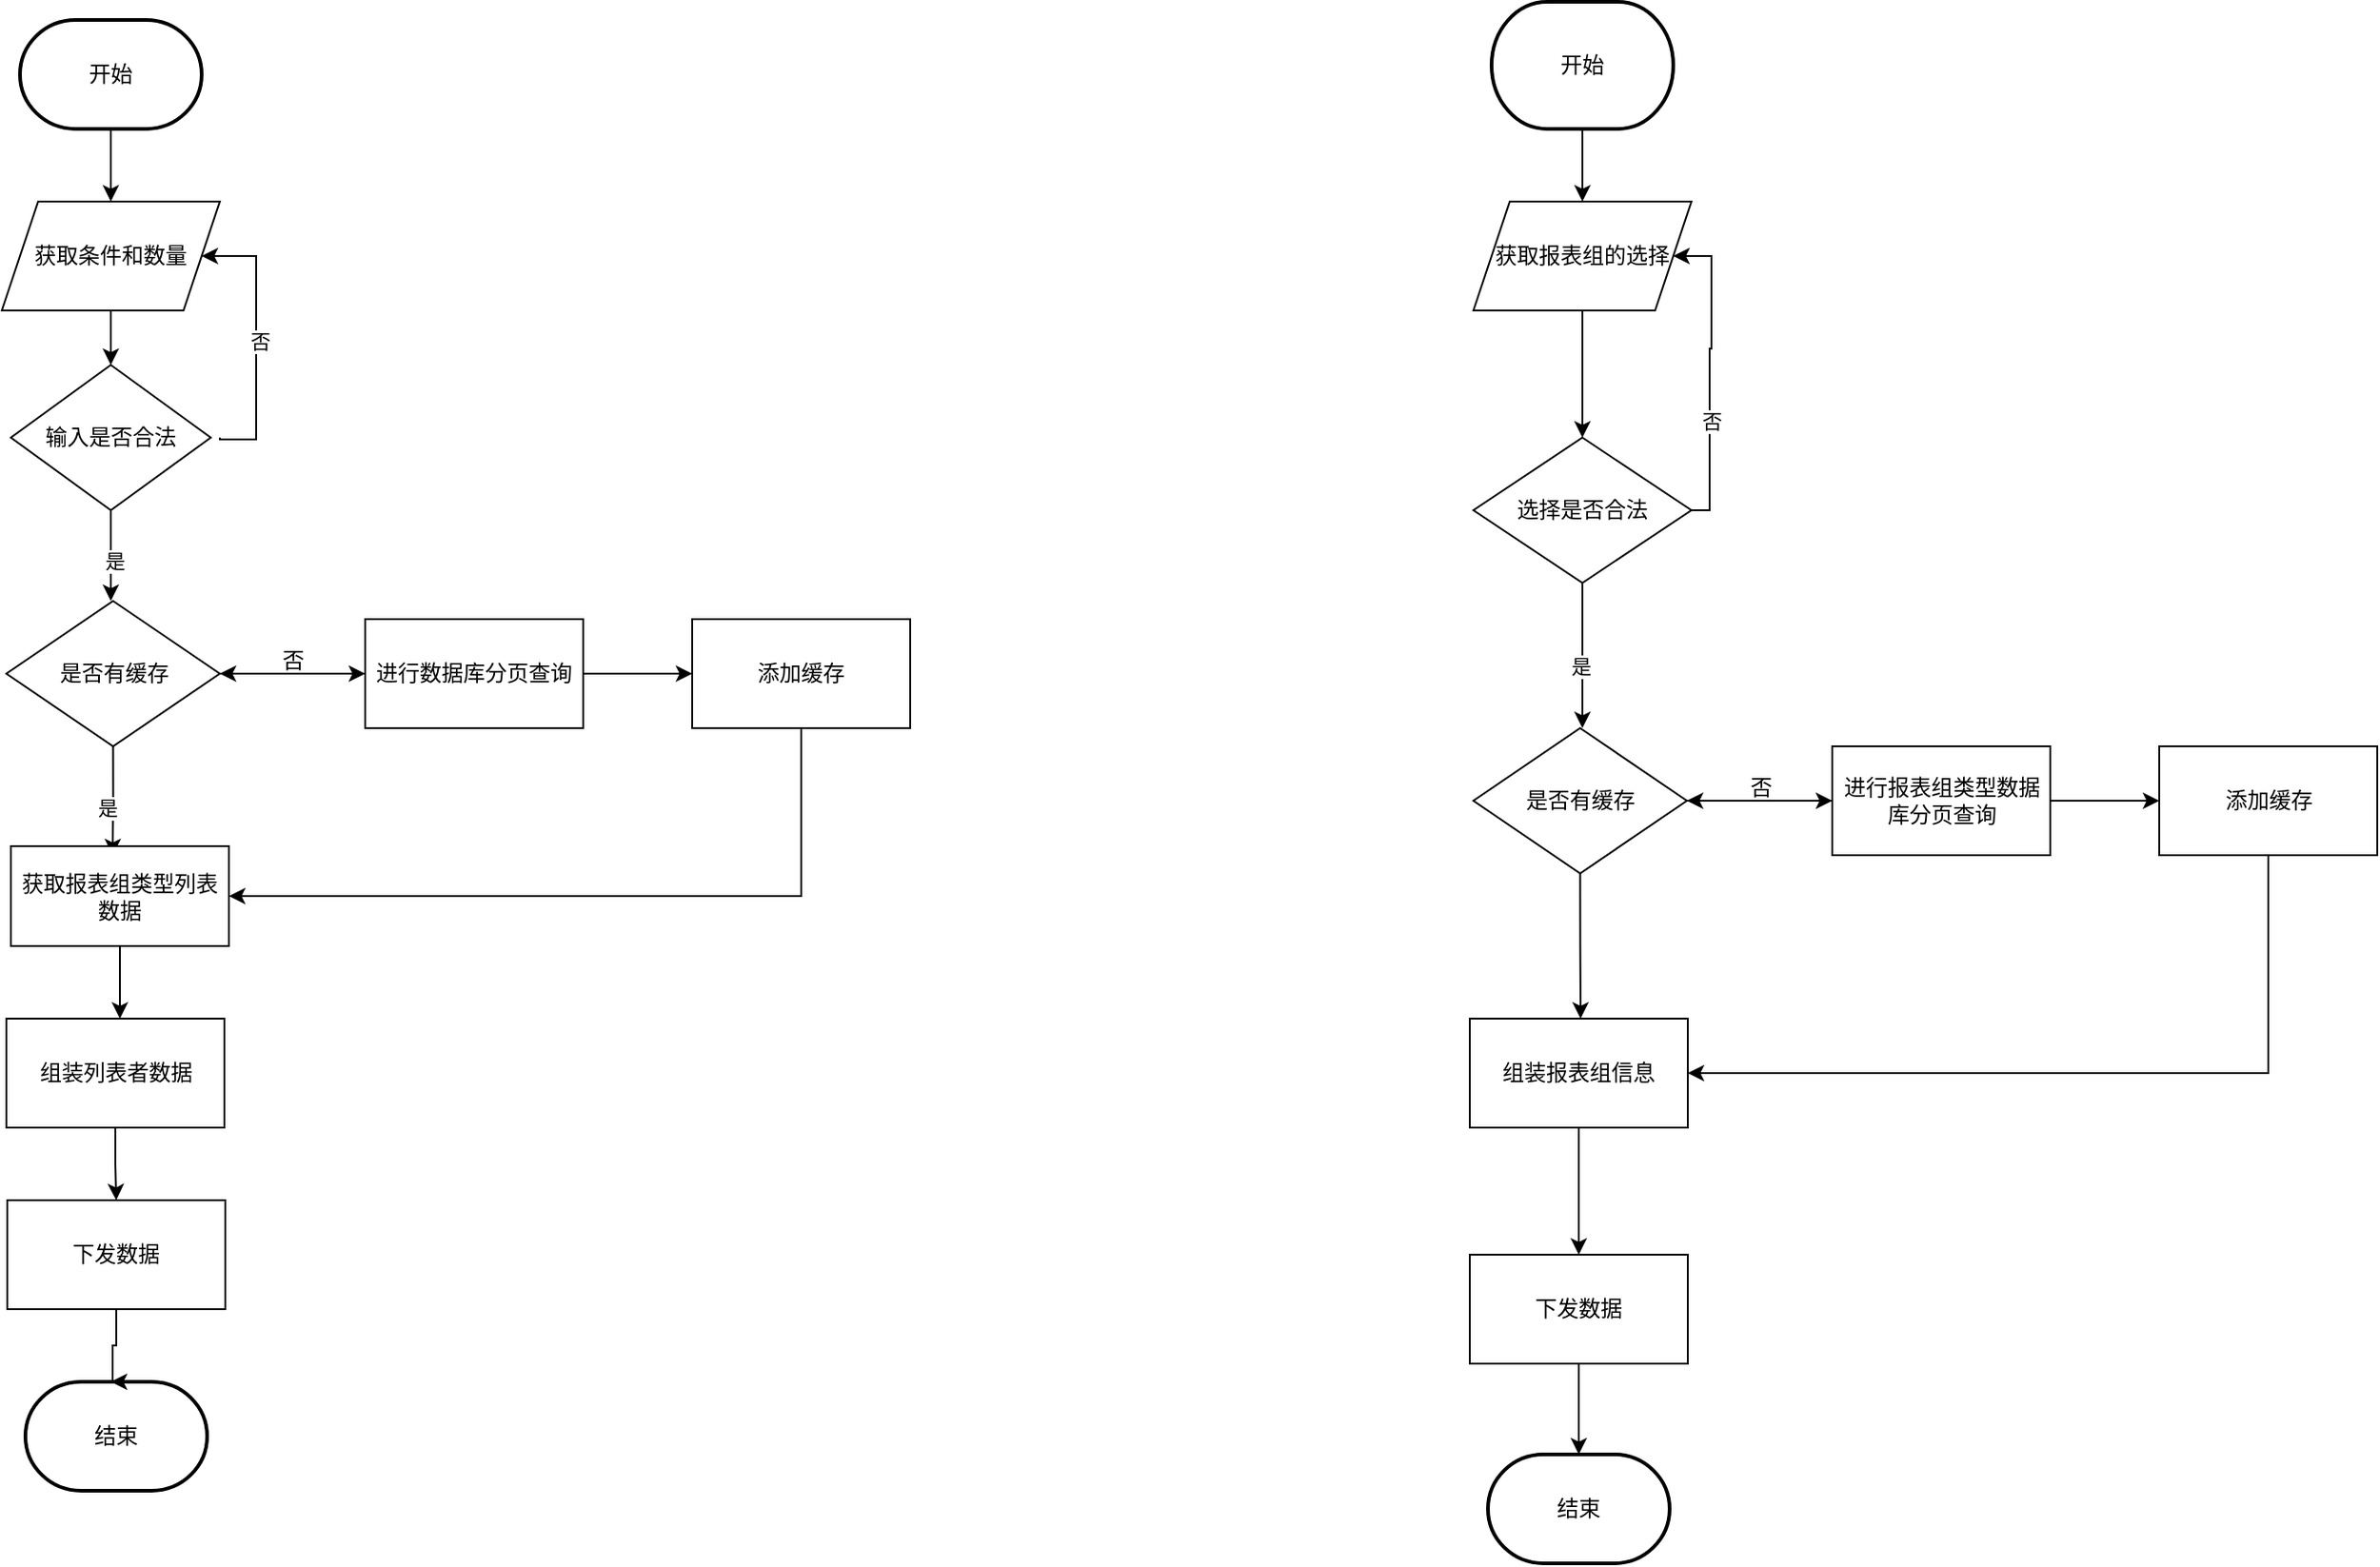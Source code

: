 <mxfile version="27.0.5">
  <diagram name="第 1 页" id="qUjjSu6kxLrLldW4M9cZ">
    <mxGraphModel dx="1165" dy="773" grid="1" gridSize="10" guides="1" tooltips="1" connect="1" arrows="1" fold="1" page="1" pageScale="1" pageWidth="827" pageHeight="1169" math="0" shadow="0">
      <root>
        <mxCell id="0" />
        <mxCell id="1" parent="0" />
        <mxCell id="TGgE23DfI5H8KYPn9m_2-5" style="edgeStyle=orthogonalEdgeStyle;rounded=0;orthogonalLoop=1;jettySize=auto;html=1;exitX=0.5;exitY=1;exitDx=0;exitDy=0;exitPerimeter=0;" edge="1" parent="1" source="TGgE23DfI5H8KYPn9m_2-3">
          <mxGeometry relative="1" as="geometry">
            <mxPoint x="250" y="170" as="targetPoint" />
          </mxGeometry>
        </mxCell>
        <mxCell id="TGgE23DfI5H8KYPn9m_2-3" value="开始" style="strokeWidth=2;html=1;shape=mxgraph.flowchart.terminator;whiteSpace=wrap;" vertex="1" parent="1">
          <mxGeometry x="200" y="70" width="100" height="60" as="geometry" />
        </mxCell>
        <mxCell id="TGgE23DfI5H8KYPn9m_2-15" style="edgeStyle=orthogonalEdgeStyle;rounded=0;orthogonalLoop=1;jettySize=auto;html=1;entryX=1;entryY=0.5;entryDx=0;entryDy=0;" edge="1" parent="1" target="TGgE23DfI5H8KYPn9m_2-11">
          <mxGeometry relative="1" as="geometry">
            <mxPoint x="330" y="200" as="targetPoint" />
            <mxPoint x="310" y="300" as="sourcePoint" />
            <Array as="points">
              <mxPoint x="310" y="301" />
              <mxPoint x="330" y="301" />
              <mxPoint x="330" y="200" />
            </Array>
          </mxGeometry>
        </mxCell>
        <mxCell id="TGgE23DfI5H8KYPn9m_2-17" value="否" style="edgeLabel;html=1;align=center;verticalAlign=middle;resizable=0;points=[];" vertex="1" connectable="0" parent="TGgE23DfI5H8KYPn9m_2-15">
          <mxGeometry x="-0.004" y="-2" relative="1" as="geometry">
            <mxPoint as="offset" />
          </mxGeometry>
        </mxCell>
        <mxCell id="TGgE23DfI5H8KYPn9m_2-7" style="edgeStyle=orthogonalEdgeStyle;rounded=0;orthogonalLoop=1;jettySize=auto;html=1;exitX=0.5;exitY=1;exitDx=0;exitDy=0;entryX=0.5;entryY=0;entryDx=0;entryDy=0;entryPerimeter=0;" edge="1" parent="1">
          <mxGeometry relative="1" as="geometry">
            <mxPoint x="245" y="230" as="sourcePoint" />
            <mxPoint x="250" y="260" as="targetPoint" />
          </mxGeometry>
        </mxCell>
        <mxCell id="TGgE23DfI5H8KYPn9m_2-11" value="获取条件和数量" style="shape=parallelogram;perimeter=parallelogramPerimeter;whiteSpace=wrap;html=1;fixedSize=1;" vertex="1" parent="1">
          <mxGeometry x="190" y="170" width="120" height="60" as="geometry" />
        </mxCell>
        <mxCell id="TGgE23DfI5H8KYPn9m_2-18" style="edgeStyle=orthogonalEdgeStyle;rounded=0;orthogonalLoop=1;jettySize=auto;html=1;exitX=0.5;exitY=1;exitDx=0;exitDy=0;" edge="1" parent="1" source="TGgE23DfI5H8KYPn9m_2-16">
          <mxGeometry relative="1" as="geometry">
            <mxPoint x="250" y="390" as="targetPoint" />
          </mxGeometry>
        </mxCell>
        <mxCell id="TGgE23DfI5H8KYPn9m_2-19" value="是" style="edgeLabel;html=1;align=center;verticalAlign=middle;resizable=0;points=[];" vertex="1" connectable="0" parent="TGgE23DfI5H8KYPn9m_2-18">
          <mxGeometry x="0.118" y="1" relative="1" as="geometry">
            <mxPoint as="offset" />
          </mxGeometry>
        </mxCell>
        <mxCell id="TGgE23DfI5H8KYPn9m_2-16" value="输入是否合法" style="rhombus;whiteSpace=wrap;html=1;" vertex="1" parent="1">
          <mxGeometry x="195" y="260" width="110" height="80" as="geometry" />
        </mxCell>
        <mxCell id="TGgE23DfI5H8KYPn9m_2-22" style="edgeStyle=orthogonalEdgeStyle;rounded=0;orthogonalLoop=1;jettySize=auto;html=1;exitX=1;exitY=0.5;exitDx=0;exitDy=0;entryX=0;entryY=0.5;entryDx=0;entryDy=0;" edge="1" parent="1" source="TGgE23DfI5H8KYPn9m_2-20" target="TGgE23DfI5H8KYPn9m_2-21">
          <mxGeometry relative="1" as="geometry" />
        </mxCell>
        <mxCell id="TGgE23DfI5H8KYPn9m_2-27" style="edgeStyle=orthogonalEdgeStyle;rounded=0;orthogonalLoop=1;jettySize=auto;html=1;exitX=0.5;exitY=1;exitDx=0;exitDy=0;" edge="1" parent="1" source="TGgE23DfI5H8KYPn9m_2-20">
          <mxGeometry relative="1" as="geometry">
            <mxPoint x="251" y="530" as="targetPoint" />
          </mxGeometry>
        </mxCell>
        <mxCell id="TGgE23DfI5H8KYPn9m_2-28" value="是" style="edgeLabel;html=1;align=center;verticalAlign=middle;resizable=0;points=[];" vertex="1" connectable="0" parent="TGgE23DfI5H8KYPn9m_2-27">
          <mxGeometry x="0.15" y="-4" relative="1" as="geometry">
            <mxPoint as="offset" />
          </mxGeometry>
        </mxCell>
        <mxCell id="TGgE23DfI5H8KYPn9m_2-20" value="是否有缓存" style="rhombus;whiteSpace=wrap;html=1;" vertex="1" parent="1">
          <mxGeometry x="192.5" y="390" width="117.5" height="80" as="geometry" />
        </mxCell>
        <mxCell id="TGgE23DfI5H8KYPn9m_2-23" value="" style="edgeStyle=orthogonalEdgeStyle;rounded=0;orthogonalLoop=1;jettySize=auto;html=1;" edge="1" parent="1" source="TGgE23DfI5H8KYPn9m_2-21" target="TGgE23DfI5H8KYPn9m_2-20">
          <mxGeometry relative="1" as="geometry" />
        </mxCell>
        <mxCell id="TGgE23DfI5H8KYPn9m_2-26" style="edgeStyle=orthogonalEdgeStyle;rounded=0;orthogonalLoop=1;jettySize=auto;html=1;" edge="1" parent="1" source="TGgE23DfI5H8KYPn9m_2-21" target="TGgE23DfI5H8KYPn9m_2-25">
          <mxGeometry relative="1" as="geometry" />
        </mxCell>
        <mxCell id="TGgE23DfI5H8KYPn9m_2-21" value="进行数据库分页查询" style="rounded=0;whiteSpace=wrap;html=1;" vertex="1" parent="1">
          <mxGeometry x="390" y="400" width="120" height="60" as="geometry" />
        </mxCell>
        <mxCell id="TGgE23DfI5H8KYPn9m_2-24" value="否" style="text;html=1;align=center;verticalAlign=middle;resizable=0;points=[];autosize=1;strokeColor=none;fillColor=none;" vertex="1" parent="1">
          <mxGeometry x="330" y="408" width="40" height="30" as="geometry" />
        </mxCell>
        <mxCell id="TGgE23DfI5H8KYPn9m_2-39" style="edgeStyle=orthogonalEdgeStyle;rounded=0;orthogonalLoop=1;jettySize=auto;html=1;exitX=0.5;exitY=1;exitDx=0;exitDy=0;entryX=1;entryY=0.5;entryDx=0;entryDy=0;" edge="1" parent="1" source="TGgE23DfI5H8KYPn9m_2-25" target="TGgE23DfI5H8KYPn9m_2-29">
          <mxGeometry relative="1" as="geometry" />
        </mxCell>
        <mxCell id="TGgE23DfI5H8KYPn9m_2-25" value="添加缓存" style="rounded=0;whiteSpace=wrap;html=1;" vertex="1" parent="1">
          <mxGeometry x="570" y="400" width="120" height="60" as="geometry" />
        </mxCell>
        <mxCell id="TGgE23DfI5H8KYPn9m_2-31" style="edgeStyle=orthogonalEdgeStyle;rounded=0;orthogonalLoop=1;jettySize=auto;html=1;" edge="1" parent="1" source="TGgE23DfI5H8KYPn9m_2-29">
          <mxGeometry relative="1" as="geometry">
            <mxPoint x="255" y="620" as="targetPoint" />
          </mxGeometry>
        </mxCell>
        <mxCell id="TGgE23DfI5H8KYPn9m_2-29" value="获取报表组类型列表&lt;div&gt;数据&lt;/div&gt;" style="rounded=0;whiteSpace=wrap;html=1;" vertex="1" parent="1">
          <mxGeometry x="195" y="525" width="120" height="55" as="geometry" />
        </mxCell>
        <mxCell id="TGgE23DfI5H8KYPn9m_2-33" style="edgeStyle=orthogonalEdgeStyle;rounded=0;orthogonalLoop=1;jettySize=auto;html=1;exitX=0.5;exitY=1;exitDx=0;exitDy=0;entryX=0.5;entryY=0;entryDx=0;entryDy=0;" edge="1" parent="1" source="TGgE23DfI5H8KYPn9m_2-30" target="TGgE23DfI5H8KYPn9m_2-32">
          <mxGeometry relative="1" as="geometry" />
        </mxCell>
        <mxCell id="TGgE23DfI5H8KYPn9m_2-30" value="组装列表者数据" style="rounded=0;whiteSpace=wrap;html=1;" vertex="1" parent="1">
          <mxGeometry x="192.5" y="620" width="120" height="60" as="geometry" />
        </mxCell>
        <mxCell id="TGgE23DfI5H8KYPn9m_2-32" value="下发数据" style="rounded=0;whiteSpace=wrap;html=1;" vertex="1" parent="1">
          <mxGeometry x="193" y="720" width="120" height="60" as="geometry" />
        </mxCell>
        <mxCell id="TGgE23DfI5H8KYPn9m_2-35" value="结束" style="strokeWidth=2;html=1;shape=mxgraph.flowchart.terminator;whiteSpace=wrap;" vertex="1" parent="1">
          <mxGeometry x="203" y="820" width="100" height="60" as="geometry" />
        </mxCell>
        <mxCell id="TGgE23DfI5H8KYPn9m_2-36" style="edgeStyle=orthogonalEdgeStyle;rounded=0;orthogonalLoop=1;jettySize=auto;html=1;exitX=0.5;exitY=1;exitDx=0;exitDy=0;" edge="1" parent="1" source="TGgE23DfI5H8KYPn9m_2-32">
          <mxGeometry relative="1" as="geometry">
            <mxPoint x="250" y="820" as="targetPoint" />
            <Array as="points">
              <mxPoint x="253" y="800" />
              <mxPoint x="251" y="800" />
            </Array>
          </mxGeometry>
        </mxCell>
        <mxCell id="TGgE23DfI5H8KYPn9m_2-41" style="edgeStyle=orthogonalEdgeStyle;rounded=0;orthogonalLoop=1;jettySize=auto;html=1;" edge="1" parent="1" source="TGgE23DfI5H8KYPn9m_2-40">
          <mxGeometry relative="1" as="geometry">
            <mxPoint x="1060" y="170" as="targetPoint" />
          </mxGeometry>
        </mxCell>
        <mxCell id="TGgE23DfI5H8KYPn9m_2-40" value="开始" style="strokeWidth=2;html=1;shape=mxgraph.flowchart.terminator;whiteSpace=wrap;" vertex="1" parent="1">
          <mxGeometry x="1010" y="60" width="100" height="70" as="geometry" />
        </mxCell>
        <mxCell id="TGgE23DfI5H8KYPn9m_2-43" style="edgeStyle=orthogonalEdgeStyle;rounded=0;orthogonalLoop=1;jettySize=auto;html=1;" edge="1" parent="1" source="TGgE23DfI5H8KYPn9m_2-42">
          <mxGeometry relative="1" as="geometry">
            <mxPoint x="1060" y="300" as="targetPoint" />
          </mxGeometry>
        </mxCell>
        <mxCell id="TGgE23DfI5H8KYPn9m_2-42" value="获取报表组的选择" style="shape=parallelogram;perimeter=parallelogramPerimeter;whiteSpace=wrap;html=1;fixedSize=1;" vertex="1" parent="1">
          <mxGeometry x="1000" y="170" width="120" height="60" as="geometry" />
        </mxCell>
        <mxCell id="TGgE23DfI5H8KYPn9m_2-45" style="edgeStyle=orthogonalEdgeStyle;rounded=0;orthogonalLoop=1;jettySize=auto;html=1;entryX=1;entryY=0.5;entryDx=0;entryDy=0;" edge="1" parent="1" source="TGgE23DfI5H8KYPn9m_2-44" target="TGgE23DfI5H8KYPn9m_2-42">
          <mxGeometry relative="1" as="geometry">
            <mxPoint x="1130" y="200" as="targetPoint" />
            <Array as="points">
              <mxPoint x="1130" y="340" />
              <mxPoint x="1130" y="251" />
              <mxPoint x="1131" y="251" />
              <mxPoint x="1131" y="200" />
            </Array>
          </mxGeometry>
        </mxCell>
        <mxCell id="TGgE23DfI5H8KYPn9m_2-46" value="否" style="edgeLabel;html=1;align=center;verticalAlign=middle;resizable=0;points=[];" vertex="1" connectable="0" parent="TGgE23DfI5H8KYPn9m_2-45">
          <mxGeometry x="-0.308" y="-1" relative="1" as="geometry">
            <mxPoint as="offset" />
          </mxGeometry>
        </mxCell>
        <mxCell id="TGgE23DfI5H8KYPn9m_2-48" style="edgeStyle=orthogonalEdgeStyle;rounded=0;orthogonalLoop=1;jettySize=auto;html=1;exitX=0.5;exitY=1;exitDx=0;exitDy=0;" edge="1" parent="1" source="TGgE23DfI5H8KYPn9m_2-44">
          <mxGeometry relative="1" as="geometry">
            <mxPoint x="1060" y="460" as="targetPoint" />
          </mxGeometry>
        </mxCell>
        <mxCell id="TGgE23DfI5H8KYPn9m_2-49" value="是" style="edgeLabel;html=1;align=center;verticalAlign=middle;resizable=0;points=[];" vertex="1" connectable="0" parent="TGgE23DfI5H8KYPn9m_2-48">
          <mxGeometry x="0.139" y="-2" relative="1" as="geometry">
            <mxPoint as="offset" />
          </mxGeometry>
        </mxCell>
        <mxCell id="TGgE23DfI5H8KYPn9m_2-44" value="选择是否合法" style="rhombus;whiteSpace=wrap;html=1;" vertex="1" parent="1">
          <mxGeometry x="1000" y="300" width="120" height="80" as="geometry" />
        </mxCell>
        <mxCell id="TGgE23DfI5H8KYPn9m_2-58" style="edgeStyle=orthogonalEdgeStyle;rounded=0;orthogonalLoop=1;jettySize=auto;html=1;exitX=1;exitY=0.5;exitDx=0;exitDy=0;entryX=0;entryY=0.5;entryDx=0;entryDy=0;" edge="1" parent="1" source="TGgE23DfI5H8KYPn9m_2-59" target="TGgE23DfI5H8KYPn9m_2-62">
          <mxGeometry relative="1" as="geometry" />
        </mxCell>
        <mxCell id="TGgE23DfI5H8KYPn9m_2-65" style="edgeStyle=orthogonalEdgeStyle;rounded=0;orthogonalLoop=1;jettySize=auto;html=1;exitX=0.5;exitY=1;exitDx=0;exitDy=0;" edge="1" parent="1" source="TGgE23DfI5H8KYPn9m_2-59">
          <mxGeometry relative="1" as="geometry">
            <mxPoint x="1059" y="620" as="targetPoint" />
          </mxGeometry>
        </mxCell>
        <mxCell id="TGgE23DfI5H8KYPn9m_2-59" value="是否有缓存" style="rhombus;whiteSpace=wrap;html=1;" vertex="1" parent="1">
          <mxGeometry x="1000" y="460" width="117.5" height="80" as="geometry" />
        </mxCell>
        <mxCell id="TGgE23DfI5H8KYPn9m_2-60" value="" style="edgeStyle=orthogonalEdgeStyle;rounded=0;orthogonalLoop=1;jettySize=auto;html=1;" edge="1" parent="1" source="TGgE23DfI5H8KYPn9m_2-62" target="TGgE23DfI5H8KYPn9m_2-59">
          <mxGeometry relative="1" as="geometry" />
        </mxCell>
        <mxCell id="TGgE23DfI5H8KYPn9m_2-61" style="edgeStyle=orthogonalEdgeStyle;rounded=0;orthogonalLoop=1;jettySize=auto;html=1;" edge="1" parent="1" source="TGgE23DfI5H8KYPn9m_2-62" target="TGgE23DfI5H8KYPn9m_2-64">
          <mxGeometry relative="1" as="geometry" />
        </mxCell>
        <mxCell id="TGgE23DfI5H8KYPn9m_2-62" value="进行报表组类型数据库分页查询" style="rounded=0;whiteSpace=wrap;html=1;" vertex="1" parent="1">
          <mxGeometry x="1197.5" y="470" width="120" height="60" as="geometry" />
        </mxCell>
        <mxCell id="TGgE23DfI5H8KYPn9m_2-63" value="否" style="text;html=1;align=center;verticalAlign=middle;resizable=0;points=[];autosize=1;strokeColor=none;fillColor=none;" vertex="1" parent="1">
          <mxGeometry x="1137.5" y="478" width="40" height="30" as="geometry" />
        </mxCell>
        <mxCell id="TGgE23DfI5H8KYPn9m_2-67" style="edgeStyle=orthogonalEdgeStyle;rounded=0;orthogonalLoop=1;jettySize=auto;html=1;exitX=0.5;exitY=1;exitDx=0;exitDy=0;entryX=1;entryY=0.5;entryDx=0;entryDy=0;" edge="1" parent="1" source="TGgE23DfI5H8KYPn9m_2-64" target="TGgE23DfI5H8KYPn9m_2-66">
          <mxGeometry relative="1" as="geometry" />
        </mxCell>
        <mxCell id="TGgE23DfI5H8KYPn9m_2-64" value="添加缓存" style="rounded=0;whiteSpace=wrap;html=1;" vertex="1" parent="1">
          <mxGeometry x="1377.5" y="470" width="120" height="60" as="geometry" />
        </mxCell>
        <mxCell id="TGgE23DfI5H8KYPn9m_2-68" style="edgeStyle=orthogonalEdgeStyle;rounded=0;orthogonalLoop=1;jettySize=auto;html=1;exitX=0.5;exitY=1;exitDx=0;exitDy=0;" edge="1" parent="1" source="TGgE23DfI5H8KYPn9m_2-66">
          <mxGeometry relative="1" as="geometry">
            <mxPoint x="1058" y="750" as="targetPoint" />
          </mxGeometry>
        </mxCell>
        <mxCell id="TGgE23DfI5H8KYPn9m_2-66" value="组装报表组信息" style="rounded=0;whiteSpace=wrap;html=1;" vertex="1" parent="1">
          <mxGeometry x="998" y="620" width="120" height="60" as="geometry" />
        </mxCell>
        <mxCell id="TGgE23DfI5H8KYPn9m_2-70" style="edgeStyle=orthogonalEdgeStyle;rounded=0;orthogonalLoop=1;jettySize=auto;html=1;" edge="1" parent="1" source="TGgE23DfI5H8KYPn9m_2-69">
          <mxGeometry relative="1" as="geometry">
            <mxPoint x="1058" y="860" as="targetPoint" />
          </mxGeometry>
        </mxCell>
        <mxCell id="TGgE23DfI5H8KYPn9m_2-69" value="下发数据" style="rounded=0;whiteSpace=wrap;html=1;" vertex="1" parent="1">
          <mxGeometry x="998" y="750" width="120" height="60" as="geometry" />
        </mxCell>
        <mxCell id="TGgE23DfI5H8KYPn9m_2-71" value="结束" style="strokeWidth=2;html=1;shape=mxgraph.flowchart.terminator;whiteSpace=wrap;" vertex="1" parent="1">
          <mxGeometry x="1008" y="860" width="100" height="60" as="geometry" />
        </mxCell>
      </root>
    </mxGraphModel>
  </diagram>
</mxfile>
